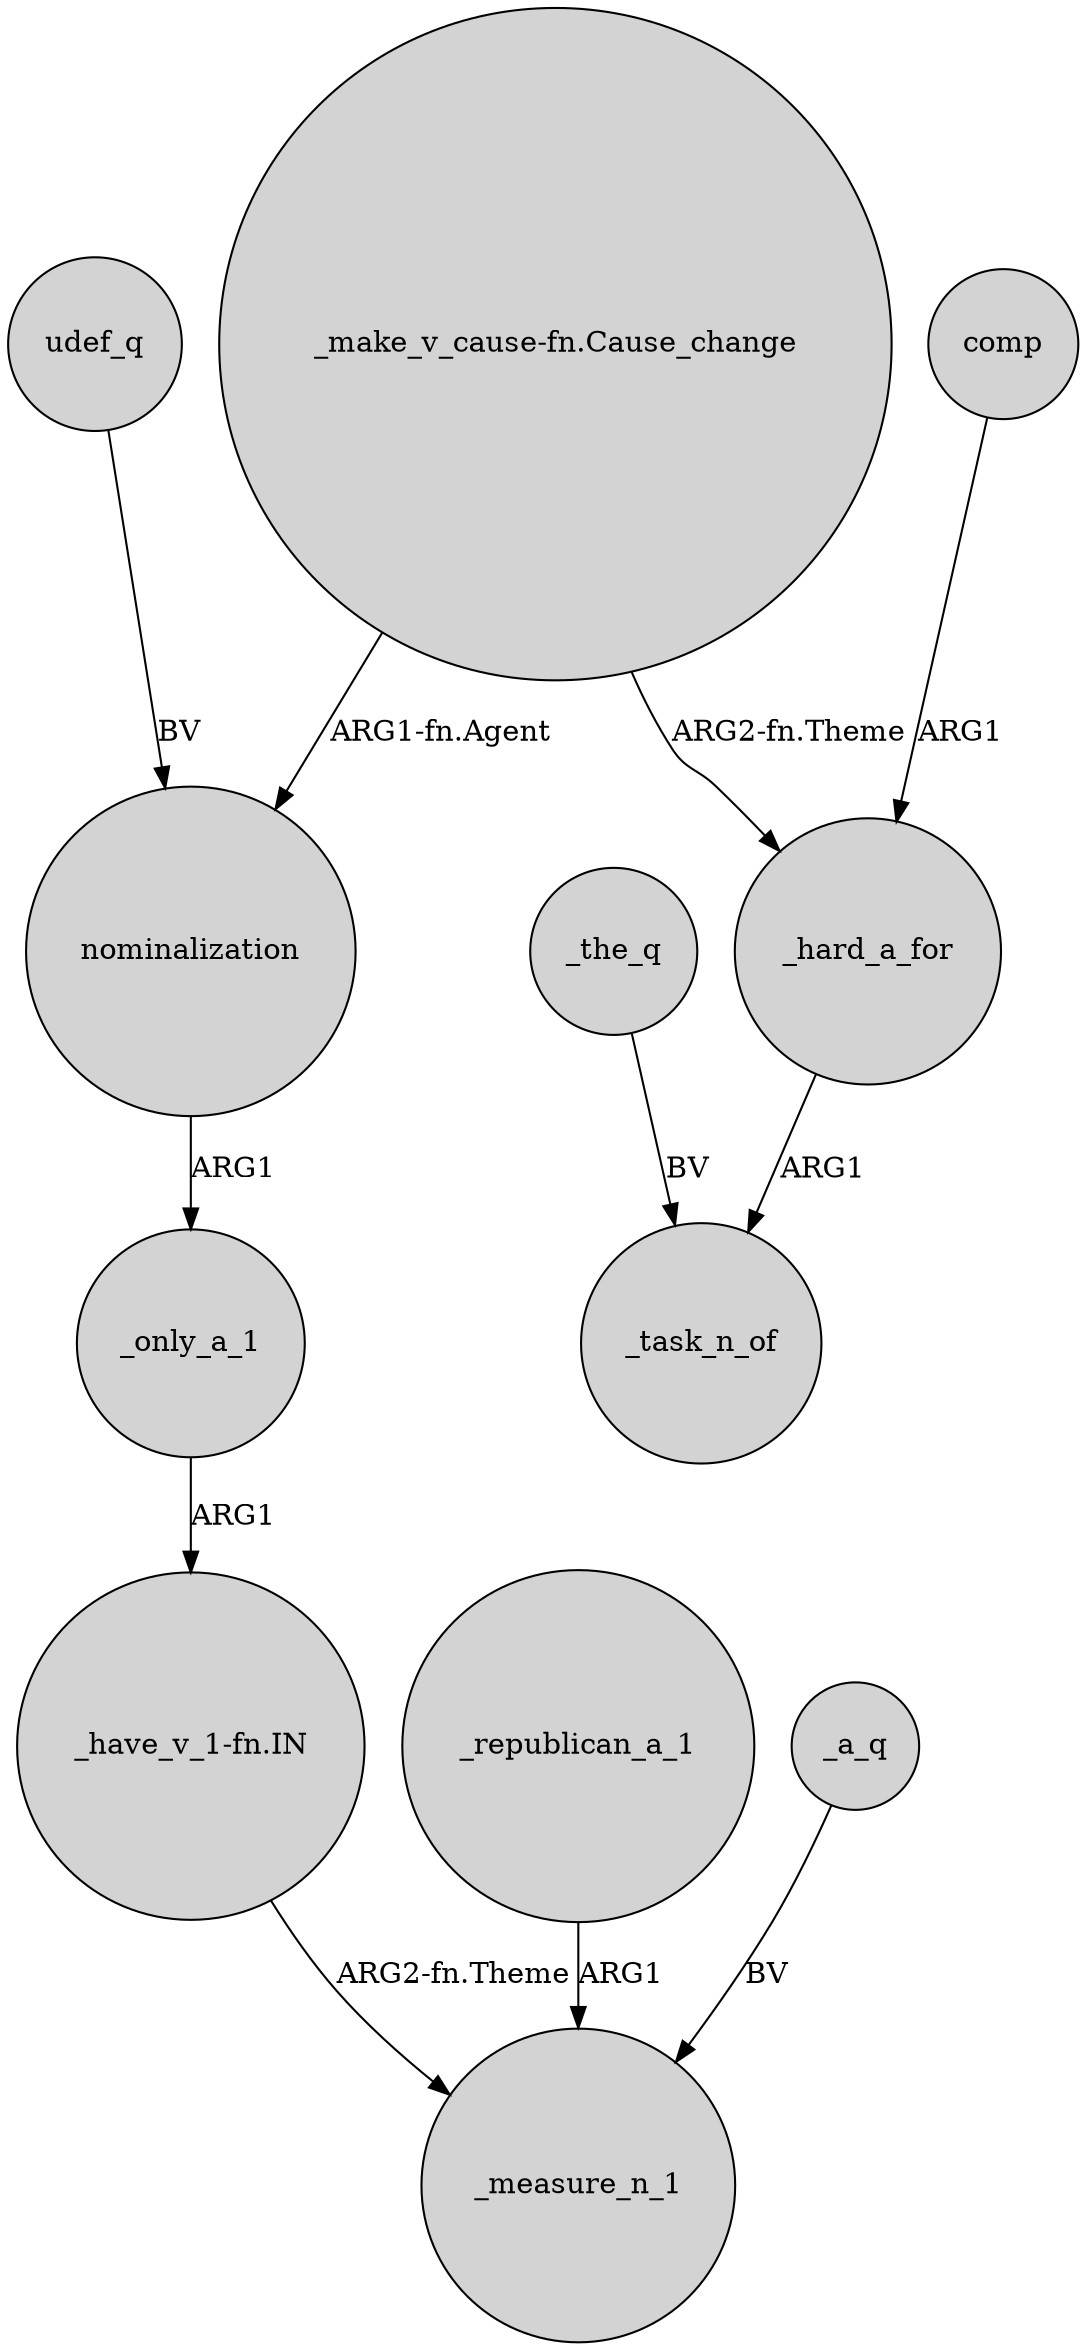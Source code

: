 digraph {
	node [shape=circle style=filled]
	"_make_v_cause-fn.Cause_change" -> nominalization [label="ARG1-fn.Agent"]
	nominalization -> _only_a_1 [label=ARG1]
	"_make_v_cause-fn.Cause_change" -> _hard_a_for [label="ARG2-fn.Theme"]
	_the_q -> _task_n_of [label=BV]
	_republican_a_1 -> _measure_n_1 [label=ARG1]
	comp -> _hard_a_for [label=ARG1]
	_only_a_1 -> "_have_v_1-fn.IN" [label=ARG1]
	"_have_v_1-fn.IN" -> _measure_n_1 [label="ARG2-fn.Theme"]
	udef_q -> nominalization [label=BV]
	_hard_a_for -> _task_n_of [label=ARG1]
	_a_q -> _measure_n_1 [label=BV]
}
